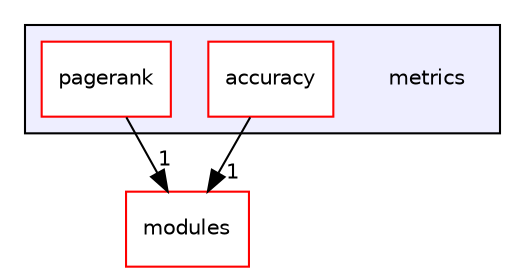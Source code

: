digraph "metrics" {
  compound=true
  node [ fontsize="10", fontname="Helvetica"];
  edge [ labelfontsize="10", labelfontname="Helvetica"];
  subgraph clusterdir_1d36772455cc971d77572a7bfca86cfa {
    graph [ bgcolor="#eeeeff", pencolor="black", label="" URL="dir_1d36772455cc971d77572a7bfca86cfa.html"];
    dir_1d36772455cc971d77572a7bfca86cfa [shape=plaintext label="metrics"];
    dir_33294208c7568a0faa6459e487c471ac [shape=box label="accuracy" color="red" fillcolor="white" style="filled" URL="dir_33294208c7568a0faa6459e487c471ac.html"];
    dir_e39af18f31539c4d8903cb45ace62373 [shape=box label="pagerank" color="red" fillcolor="white" style="filled" URL="dir_e39af18f31539c4d8903cb45ace62373.html"];
  }
  dir_ee3c23494b4011e6a628e4900ef262df [shape=box label="modules" fillcolor="white" style="filled" color="red" URL="dir_ee3c23494b4011e6a628e4900ef262df.html"];
  dir_33294208c7568a0faa6459e487c471ac->dir_ee3c23494b4011e6a628e4900ef262df [headlabel="1", labeldistance=1.5 headhref="dir_000029_000074.html"];
  dir_e39af18f31539c4d8903cb45ace62373->dir_ee3c23494b4011e6a628e4900ef262df [headlabel="1", labeldistance=1.5 headhref="dir_000030_000074.html"];
}
